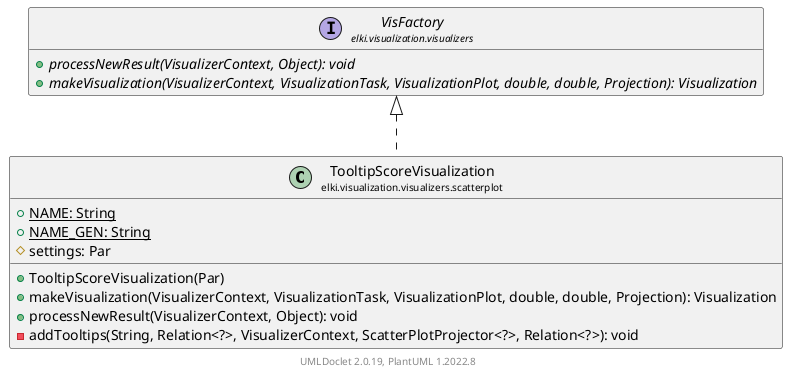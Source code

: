 @startuml
    remove .*\.(Instance|Par|Parameterizer|Factory)$
    set namespaceSeparator none
    hide empty fields
    hide empty methods

    class "<size:14>TooltipScoreVisualization\n<size:10>elki.visualization.visualizers.scatterplot" as elki.visualization.visualizers.scatterplot.TooltipScoreVisualization [[TooltipScoreVisualization.html]] {
        {static} +NAME: String
        {static} +NAME_GEN: String
        #settings: Par
        +TooltipScoreVisualization(Par)
        +makeVisualization(VisualizerContext, VisualizationTask, VisualizationPlot, double, double, Projection): Visualization
        +processNewResult(VisualizerContext, Object): void
        -addTooltips(String, Relation<?>, VisualizerContext, ScatterPlotProjector<?>, Relation<?>): void
    }

    interface "<size:14>VisFactory\n<size:10>elki.visualization.visualizers" as elki.visualization.visualizers.VisFactory [[../VisFactory.html]] {
        {abstract} +processNewResult(VisualizerContext, Object): void
        {abstract} +makeVisualization(VisualizerContext, VisualizationTask, VisualizationPlot, double, double, Projection): Visualization
    }
    class "<size:14>TooltipScoreVisualization.Instance\n<size:10>elki.visualization.visualizers.scatterplot" as elki.visualization.visualizers.scatterplot.TooltipScoreVisualization.Instance [[TooltipScoreVisualization.Instance.html]]
    class "<size:14>TooltipScoreVisualization.Par\n<size:10>elki.visualization.visualizers.scatterplot" as elki.visualization.visualizers.scatterplot.TooltipScoreVisualization.Par [[TooltipScoreVisualization.Par.html]]

    elki.visualization.visualizers.VisFactory <|.. elki.visualization.visualizers.scatterplot.TooltipScoreVisualization
    elki.visualization.visualizers.scatterplot.TooltipScoreVisualization +-- elki.visualization.visualizers.scatterplot.TooltipScoreVisualization.Instance
    elki.visualization.visualizers.scatterplot.TooltipScoreVisualization +-- elki.visualization.visualizers.scatterplot.TooltipScoreVisualization.Par

    center footer UMLDoclet 2.0.19, PlantUML 1.2022.8
@enduml
